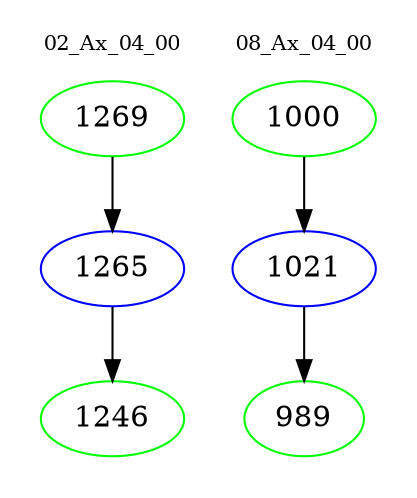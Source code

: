 digraph{
subgraph cluster_0 {
color = white
label = "02_Ax_04_00";
fontsize=10;
T0_1269 [label="1269", color="green"]
T0_1269 -> T0_1265 [color="black"]
T0_1265 [label="1265", color="blue"]
T0_1265 -> T0_1246 [color="black"]
T0_1246 [label="1246", color="green"]
}
subgraph cluster_1 {
color = white
label = "08_Ax_04_00";
fontsize=10;
T1_1000 [label="1000", color="green"]
T1_1000 -> T1_1021 [color="black"]
T1_1021 [label="1021", color="blue"]
T1_1021 -> T1_989 [color="black"]
T1_989 [label="989", color="green"]
}
}
